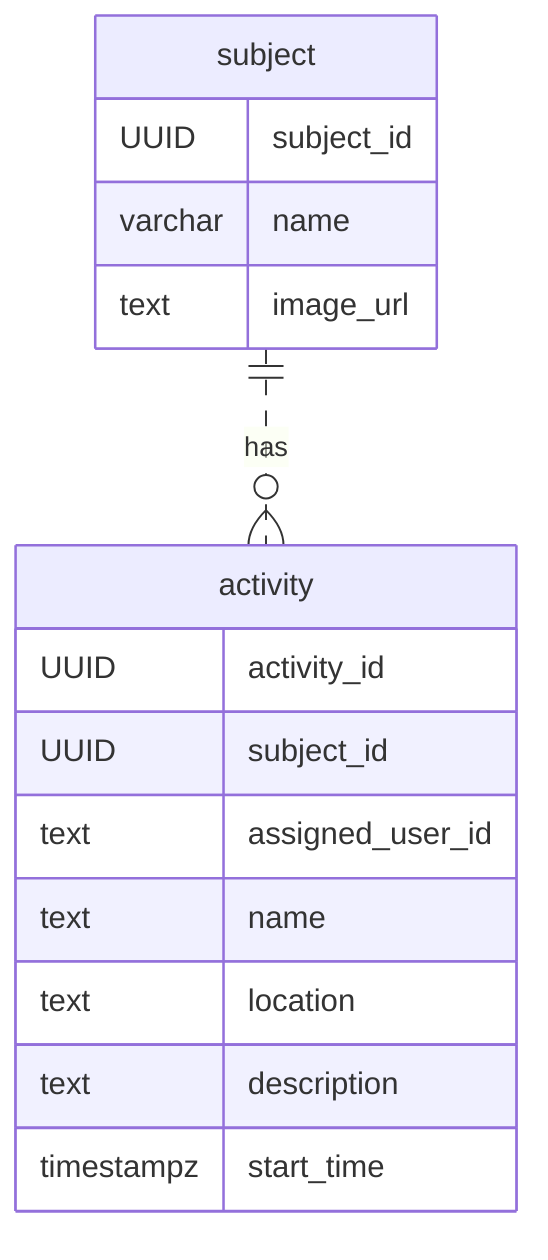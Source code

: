 erDiagram
    subject {
        UUID subject_id
        varchar name
        text image_url
    }
    activity {
        UUID activity_id
        UUID subject_id
        text assigned_user_id
        text name
        text location
        text description
        timestampz start_time
    }
    subject ||..o{ activity : has